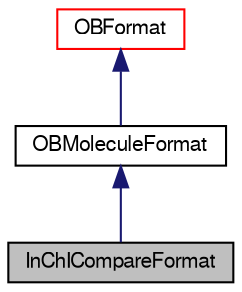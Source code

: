 digraph G
{
  edge [fontname="FreeSans",fontsize="10",labelfontname="FreeSans",labelfontsize="10"];
  node [fontname="FreeSans",fontsize="10",shape=record];
  Node1 [label="InChICompareFormat",height=0.2,width=0.4,color="black", fillcolor="grey75", style="filled" fontcolor="black"];
  Node2 -> Node1 [dir=back,color="midnightblue",fontsize="10",style="solid",fontname="FreeSans"];
  Node2 [label="OBMoleculeFormat",height=0.2,width=0.4,color="black", fillcolor="white", style="filled",URL="$classOpenBabel_1_1OBMoleculeFormat.shtml",tooltip="An OBFormat convenience subclass for conversion to/from OBMol data."];
  Node3 -> Node2 [dir=back,color="midnightblue",fontsize="10",style="solid",fontname="FreeSans"];
  Node3 [label="OBFormat",height=0.2,width=0.4,color="red", fillcolor="white", style="filled",URL="$classOpenBabel_1_1OBFormat.shtml",tooltip="Base class for file formats."];
}
